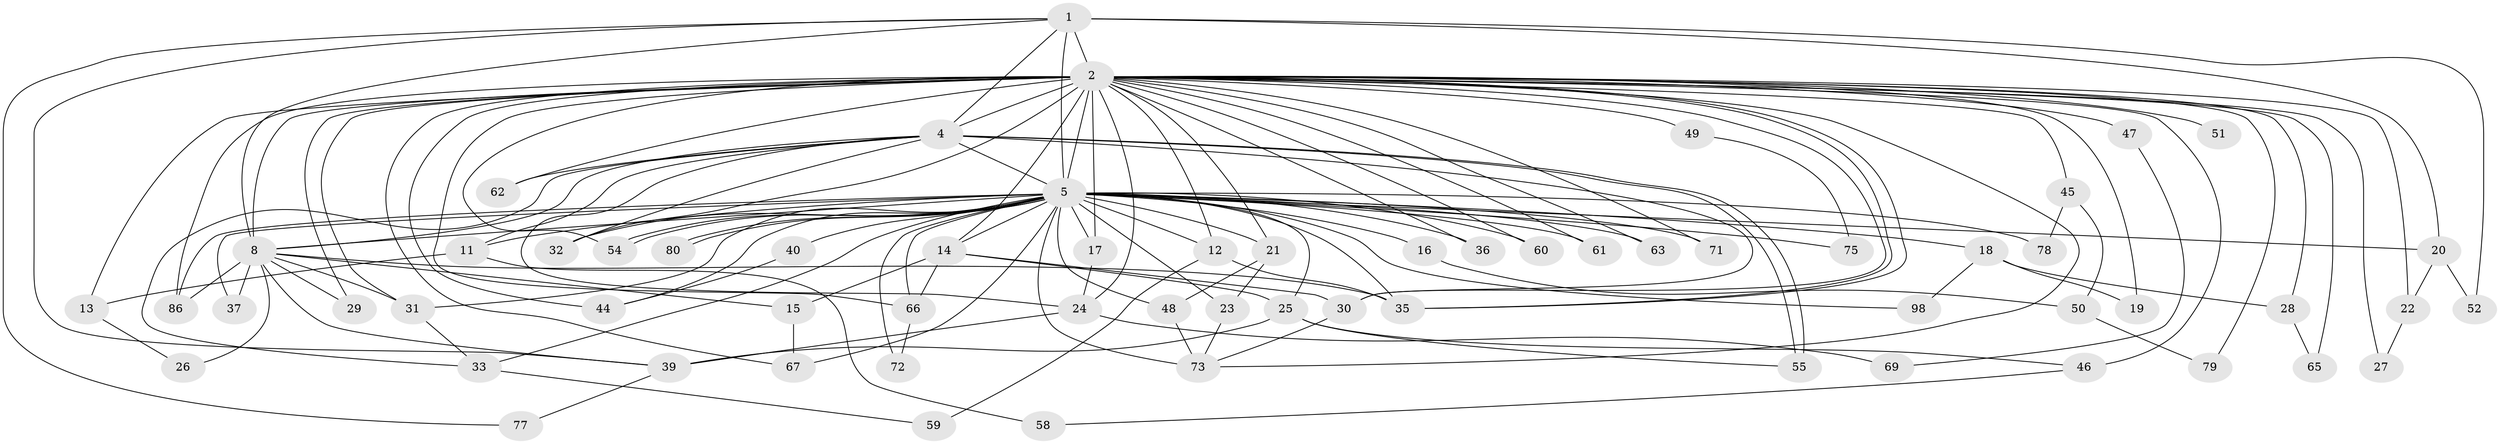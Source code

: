 // original degree distribution, {14: 0.009259259259259259, 20: 0.027777777777777776, 27: 0.009259259259259259, 17: 0.009259259259259259, 21: 0.009259259259259259, 25: 0.009259259259259259, 22: 0.009259259259259259, 28: 0.009259259259259259, 4: 0.1574074074074074, 3: 0.18518518518518517, 6: 0.027777777777777776, 5: 0.018518518518518517, 2: 0.5185185185185185}
// Generated by graph-tools (version 1.1) at 2025/17/03/04/25 18:17:23]
// undirected, 64 vertices, 140 edges
graph export_dot {
graph [start="1"]
  node [color=gray90,style=filled];
  1;
  2 [super="+56+103+7+3"];
  4;
  5 [super="+6+10"];
  8 [super="+108+99"];
  11;
  12 [super="+34"];
  13;
  14 [super="+74"];
  15;
  16;
  17;
  18;
  19;
  20;
  21;
  22;
  23;
  24 [super="+64"];
  25 [super="+94+41"];
  26;
  27;
  28;
  29;
  30;
  31 [super="+53"];
  32 [super="+43"];
  33;
  35 [super="+82"];
  36;
  37;
  39 [super="+57"];
  40;
  44 [super="+83"];
  45;
  46;
  47;
  48;
  49;
  50;
  51;
  52;
  54;
  55 [super="+91"];
  58;
  59;
  60;
  61;
  62;
  63;
  65;
  66 [super="+85"];
  67;
  69;
  71 [super="+100"];
  72;
  73 [super="+107+92"];
  75;
  77;
  78;
  79;
  80;
  86 [super="+95"];
  98;
  1 -- 2 [weight=5];
  1 -- 4;
  1 -- 5 [weight=3];
  1 -- 8;
  1 -- 20;
  1 -- 52;
  1 -- 77;
  1 -- 39;
  2 -- 4 [weight=4];
  2 -- 5 [weight=13];
  2 -- 8 [weight=6];
  2 -- 21;
  2 -- 28;
  2 -- 30;
  2 -- 35;
  2 -- 35;
  2 -- 46 [weight=2];
  2 -- 51 [weight=2];
  2 -- 60;
  2 -- 65;
  2 -- 12 [weight=2];
  2 -- 13;
  2 -- 14;
  2 -- 79;
  2 -- 22 [weight=2];
  2 -- 86;
  2 -- 24;
  2 -- 32;
  2 -- 45 [weight=2];
  2 -- 47 [weight=2];
  2 -- 62;
  2 -- 44 [weight=3];
  2 -- 66;
  2 -- 67;
  2 -- 71 [weight=2];
  2 -- 73;
  2 -- 17;
  2 -- 19;
  2 -- 27;
  2 -- 29;
  2 -- 31;
  2 -- 36;
  2 -- 49 [weight=2];
  2 -- 54;
  2 -- 61;
  2 -- 63;
  4 -- 5 [weight=3];
  4 -- 8;
  4 -- 11;
  4 -- 30;
  4 -- 32;
  4 -- 33;
  4 -- 55;
  4 -- 55;
  4 -- 62;
  4 -- 24;
  5 -- 8 [weight=3];
  5 -- 18 [weight=2];
  5 -- 54;
  5 -- 54;
  5 -- 61;
  5 -- 63;
  5 -- 80;
  5 -- 80;
  5 -- 67;
  5 -- 71 [weight=2];
  5 -- 72;
  5 -- 75;
  5 -- 73 [weight=2];
  5 -- 17;
  5 -- 25;
  5 -- 33;
  5 -- 60;
  5 -- 35;
  5 -- 11;
  5 -- 12;
  5 -- 14;
  5 -- 78;
  5 -- 16;
  5 -- 20;
  5 -- 21;
  5 -- 86;
  5 -- 23;
  5 -- 32;
  5 -- 98;
  5 -- 36;
  5 -- 37;
  5 -- 40;
  5 -- 44 [weight=2];
  5 -- 48;
  5 -- 66;
  5 -- 31;
  8 -- 15;
  8 -- 26;
  8 -- 29;
  8 -- 31 [weight=2];
  8 -- 37;
  8 -- 86;
  8 -- 35;
  8 -- 39;
  11 -- 13;
  11 -- 58;
  12 -- 35;
  12 -- 59;
  13 -- 26;
  14 -- 15;
  14 -- 25;
  14 -- 66;
  14 -- 30;
  15 -- 67;
  16 -- 50;
  17 -- 24;
  18 -- 19;
  18 -- 28;
  18 -- 98;
  20 -- 22;
  20 -- 52;
  21 -- 23;
  21 -- 48;
  22 -- 27;
  23 -- 73;
  24 -- 39;
  24 -- 69;
  25 -- 39 [weight=2];
  25 -- 55;
  25 -- 46;
  28 -- 65;
  30 -- 73;
  31 -- 33;
  33 -- 59;
  39 -- 77;
  40 -- 44;
  45 -- 50;
  45 -- 78;
  46 -- 58;
  47 -- 69;
  48 -- 73;
  49 -- 75;
  50 -- 79;
  66 -- 72;
}
